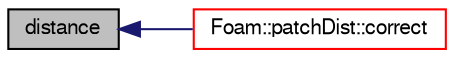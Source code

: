 digraph "distance"
{
  bgcolor="transparent";
  edge [fontname="FreeSans",fontsize="10",labelfontname="FreeSans",labelfontsize="10"];
  node [fontname="FreeSans",fontsize="10",shape=record];
  rankdir="LR";
  Node212 [label="distance",height=0.2,width=0.4,color="black", fillcolor="grey75", style="filled", fontcolor="black"];
  Node212 -> Node213 [dir="back",color="midnightblue",fontsize="10",style="solid",fontname="FreeSans"];
  Node213 [label="Foam::patchDist::correct",height=0.2,width=0.4,color="red",URL="$a22890.html#a3ae44b28050c3aa494c1d8e18cf618c1",tooltip="Correct for mesh geom/topo changes. "];
}
